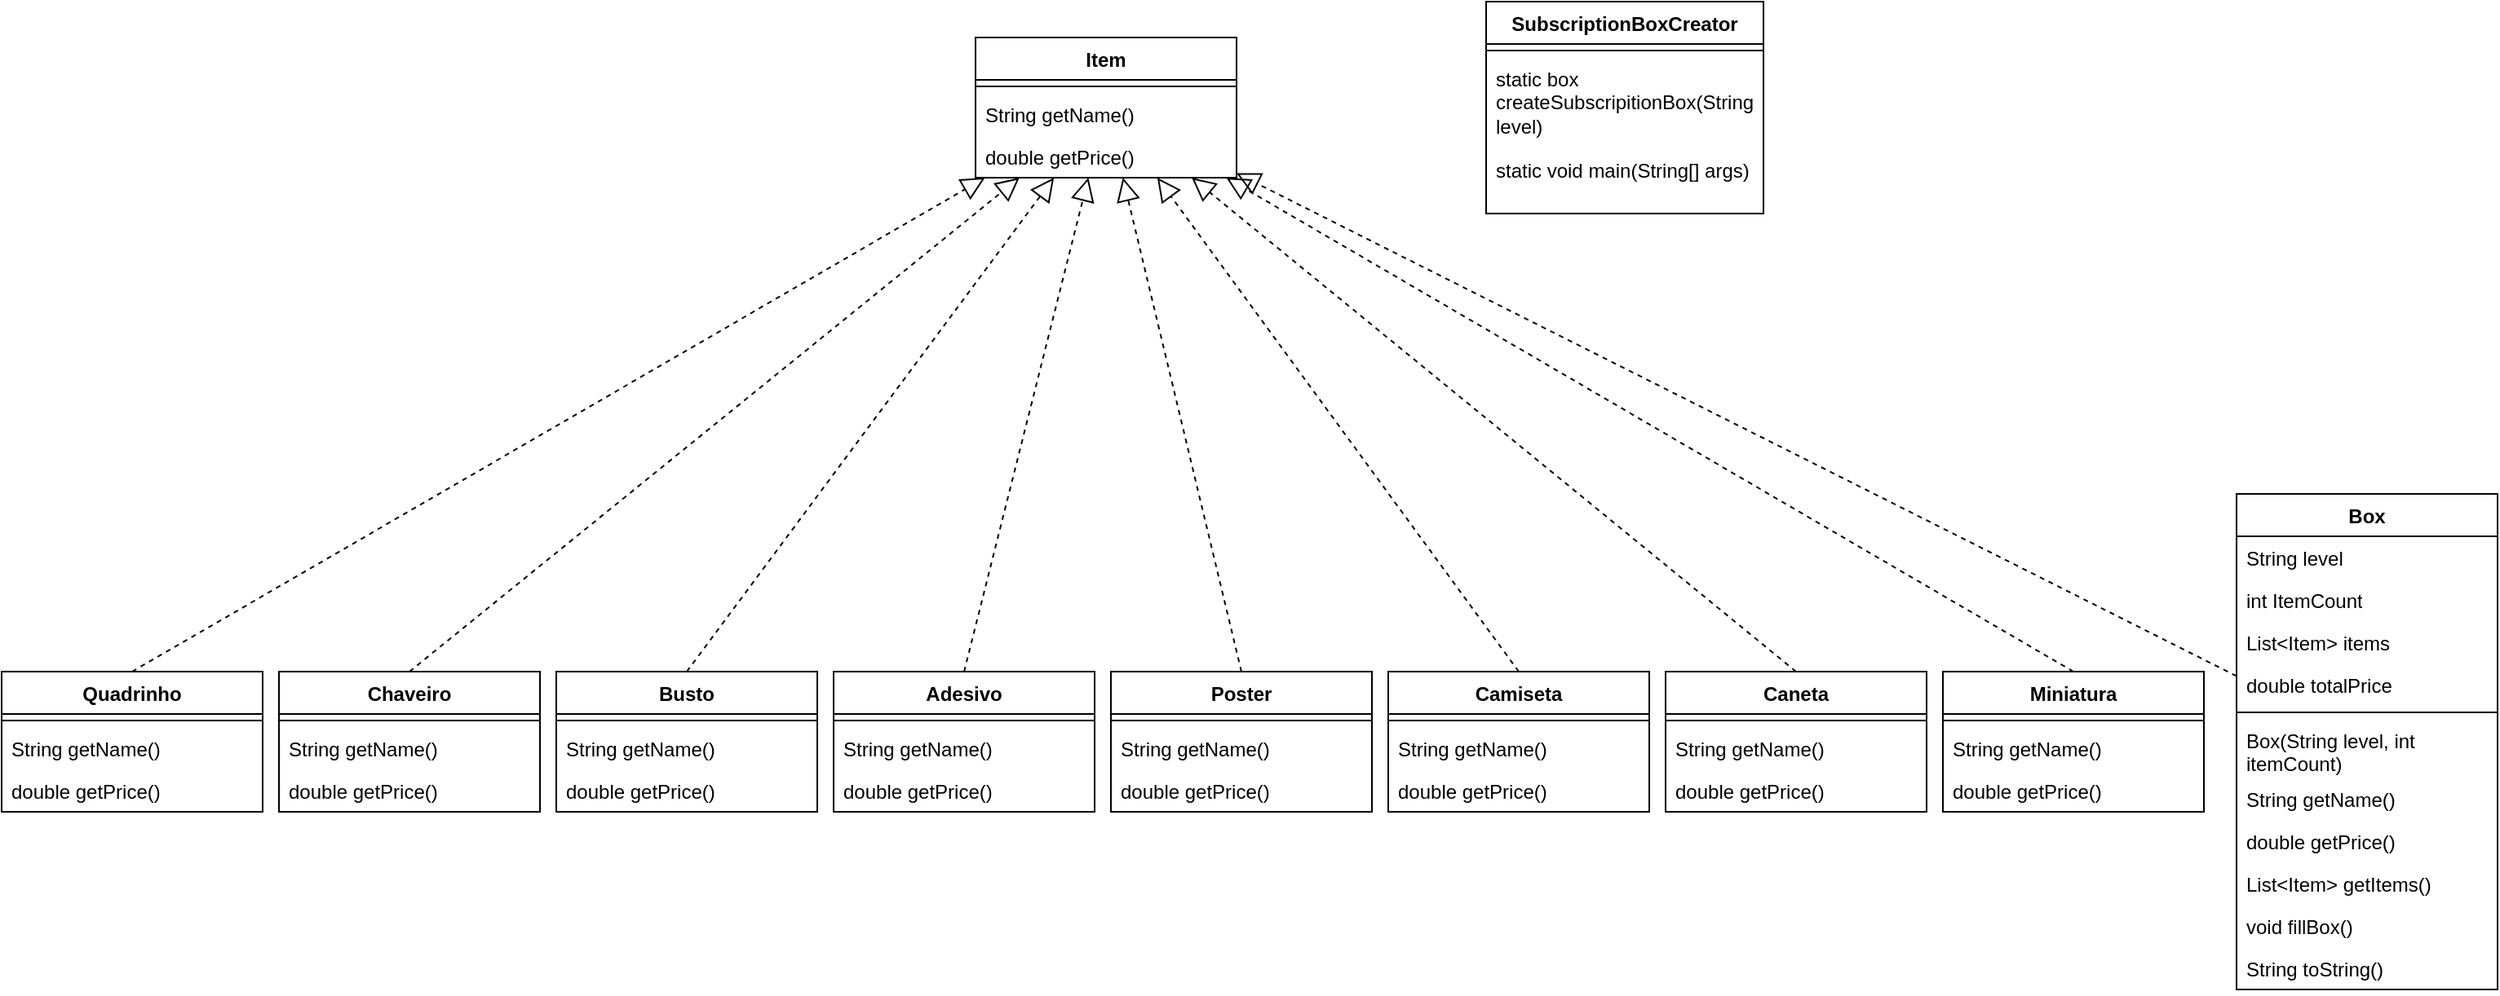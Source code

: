 <mxfile version="24.7.6">
  <diagram name="Página-1" id="5DcVLyNoSYGr7p5s4-BZ">
    <mxGraphModel dx="1656" dy="1882" grid="1" gridSize="10" guides="1" tooltips="1" connect="1" arrows="1" fold="1" page="1" pageScale="1" pageWidth="827" pageHeight="1169" math="0" shadow="0">
      <root>
        <mxCell id="0" />
        <mxCell id="1" parent="0" />
        <mxCell id="o2eflujM9uOASNWzh4Di-1" value="Quadrinho" style="swimlane;fontStyle=1;align=center;verticalAlign=top;childLayout=stackLayout;horizontal=1;startSize=26;horizontalStack=0;resizeParent=1;resizeParentMax=0;resizeLast=0;collapsible=1;marginBottom=0;whiteSpace=wrap;html=1;" vertex="1" parent="1">
          <mxGeometry x="70" y="259" width="160" height="86" as="geometry" />
        </mxCell>
        <mxCell id="o2eflujM9uOASNWzh4Di-3" value="" style="line;strokeWidth=1;fillColor=none;align=left;verticalAlign=middle;spacingTop=-1;spacingLeft=3;spacingRight=3;rotatable=0;labelPosition=right;points=[];portConstraint=eastwest;strokeColor=inherit;" vertex="1" parent="o2eflujM9uOASNWzh4Di-1">
          <mxGeometry y="26" width="160" height="8" as="geometry" />
        </mxCell>
        <mxCell id="o2eflujM9uOASNWzh4Di-4" value="String getName()" style="text;strokeColor=none;fillColor=none;align=left;verticalAlign=top;spacingLeft=4;spacingRight=4;overflow=hidden;rotatable=0;points=[[0,0.5],[1,0.5]];portConstraint=eastwest;whiteSpace=wrap;html=1;" vertex="1" parent="o2eflujM9uOASNWzh4Di-1">
          <mxGeometry y="34" width="160" height="26" as="geometry" />
        </mxCell>
        <mxCell id="o2eflujM9uOASNWzh4Di-5" value="double getPrice()" style="text;strokeColor=none;fillColor=none;align=left;verticalAlign=top;spacingLeft=4;spacingRight=4;overflow=hidden;rotatable=0;points=[[0,0.5],[1,0.5]];portConstraint=eastwest;whiteSpace=wrap;html=1;" vertex="1" parent="o2eflujM9uOASNWzh4Di-1">
          <mxGeometry y="60" width="160" height="26" as="geometry" />
        </mxCell>
        <mxCell id="o2eflujM9uOASNWzh4Di-6" value="SubscriptionBoxCreator" style="swimlane;fontStyle=1;align=center;verticalAlign=top;childLayout=stackLayout;horizontal=1;startSize=26;horizontalStack=0;resizeParent=1;resizeParentMax=0;resizeLast=0;collapsible=1;marginBottom=0;whiteSpace=wrap;html=1;" vertex="1" parent="1">
          <mxGeometry x="980" y="-152" width="170" height="130" as="geometry" />
        </mxCell>
        <mxCell id="o2eflujM9uOASNWzh4Di-7" value="" style="line;strokeWidth=1;fillColor=none;align=left;verticalAlign=middle;spacingTop=-1;spacingLeft=3;spacingRight=3;rotatable=0;labelPosition=right;points=[];portConstraint=eastwest;strokeColor=inherit;" vertex="1" parent="o2eflujM9uOASNWzh4Di-6">
          <mxGeometry y="26" width="170" height="8" as="geometry" />
        </mxCell>
        <mxCell id="o2eflujM9uOASNWzh4Di-8" value="static box createSubscripitionBox(String level)" style="text;strokeColor=none;fillColor=none;align=left;verticalAlign=top;spacingLeft=4;spacingRight=4;overflow=hidden;rotatable=0;points=[[0,0.5],[1,0.5]];portConstraint=eastwest;whiteSpace=wrap;html=1;" vertex="1" parent="o2eflujM9uOASNWzh4Di-6">
          <mxGeometry y="34" width="170" height="56" as="geometry" />
        </mxCell>
        <mxCell id="o2eflujM9uOASNWzh4Di-10" value="static void main(String[] args)" style="text;strokeColor=none;fillColor=none;align=left;verticalAlign=top;spacingLeft=4;spacingRight=4;overflow=hidden;rotatable=0;points=[[0,0.5],[1,0.5]];portConstraint=eastwest;whiteSpace=wrap;html=1;" vertex="1" parent="o2eflujM9uOASNWzh4Di-6">
          <mxGeometry y="90" width="170" height="40" as="geometry" />
        </mxCell>
        <mxCell id="o2eflujM9uOASNWzh4Di-11" value="Box" style="swimlane;fontStyle=1;align=center;verticalAlign=top;childLayout=stackLayout;horizontal=1;startSize=26;horizontalStack=0;resizeParent=1;resizeParentMax=0;resizeLast=0;collapsible=1;marginBottom=0;whiteSpace=wrap;html=1;" vertex="1" parent="1">
          <mxGeometry x="1440" y="150" width="160" height="304" as="geometry" />
        </mxCell>
        <mxCell id="o2eflujM9uOASNWzh4Di-19" value="String level" style="text;strokeColor=none;fillColor=none;align=left;verticalAlign=top;spacingLeft=4;spacingRight=4;overflow=hidden;rotatable=0;points=[[0,0.5],[1,0.5]];portConstraint=eastwest;whiteSpace=wrap;html=1;" vertex="1" parent="o2eflujM9uOASNWzh4Di-11">
          <mxGeometry y="26" width="160" height="26" as="geometry" />
        </mxCell>
        <mxCell id="o2eflujM9uOASNWzh4Di-20" value="int ItemCount" style="text;strokeColor=none;fillColor=none;align=left;verticalAlign=top;spacingLeft=4;spacingRight=4;overflow=hidden;rotatable=0;points=[[0,0.5],[1,0.5]];portConstraint=eastwest;whiteSpace=wrap;html=1;" vertex="1" parent="o2eflujM9uOASNWzh4Di-11">
          <mxGeometry y="52" width="160" height="26" as="geometry" />
        </mxCell>
        <mxCell id="o2eflujM9uOASNWzh4Di-21" value="List&amp;lt;Item&amp;gt; items" style="text;strokeColor=none;fillColor=none;align=left;verticalAlign=top;spacingLeft=4;spacingRight=4;overflow=hidden;rotatable=0;points=[[0,0.5],[1,0.5]];portConstraint=eastwest;whiteSpace=wrap;html=1;" vertex="1" parent="o2eflujM9uOASNWzh4Di-11">
          <mxGeometry y="78" width="160" height="26" as="geometry" />
        </mxCell>
        <mxCell id="o2eflujM9uOASNWzh4Di-22" value="double totalPrice" style="text;strokeColor=none;fillColor=none;align=left;verticalAlign=top;spacingLeft=4;spacingRight=4;overflow=hidden;rotatable=0;points=[[0,0.5],[1,0.5]];portConstraint=eastwest;whiteSpace=wrap;html=1;" vertex="1" parent="o2eflujM9uOASNWzh4Di-11">
          <mxGeometry y="104" width="160" height="26" as="geometry" />
        </mxCell>
        <mxCell id="o2eflujM9uOASNWzh4Di-12" value="" style="line;strokeWidth=1;fillColor=none;align=left;verticalAlign=middle;spacingTop=-1;spacingLeft=3;spacingRight=3;rotatable=0;labelPosition=right;points=[];portConstraint=eastwest;strokeColor=inherit;" vertex="1" parent="o2eflujM9uOASNWzh4Di-11">
          <mxGeometry y="130" width="160" height="8" as="geometry" />
        </mxCell>
        <mxCell id="o2eflujM9uOASNWzh4Di-13" value="Box(String level, int itemCount)" style="text;strokeColor=none;fillColor=none;align=left;verticalAlign=top;spacingLeft=4;spacingRight=4;overflow=hidden;rotatable=0;points=[[0,0.5],[1,0.5]];portConstraint=eastwest;whiteSpace=wrap;html=1;" vertex="1" parent="o2eflujM9uOASNWzh4Di-11">
          <mxGeometry y="138" width="160" height="36" as="geometry" />
        </mxCell>
        <mxCell id="o2eflujM9uOASNWzh4Di-14" value="String getName()" style="text;strokeColor=none;fillColor=none;align=left;verticalAlign=top;spacingLeft=4;spacingRight=4;overflow=hidden;rotatable=0;points=[[0,0.5],[1,0.5]];portConstraint=eastwest;whiteSpace=wrap;html=1;" vertex="1" parent="o2eflujM9uOASNWzh4Di-11">
          <mxGeometry y="174" width="160" height="26" as="geometry" />
        </mxCell>
        <mxCell id="o2eflujM9uOASNWzh4Di-15" value="double getPrice()" style="text;strokeColor=none;fillColor=none;align=left;verticalAlign=top;spacingLeft=4;spacingRight=4;overflow=hidden;rotatable=0;points=[[0,0.5],[1,0.5]];portConstraint=eastwest;whiteSpace=wrap;html=1;" vertex="1" parent="o2eflujM9uOASNWzh4Di-11">
          <mxGeometry y="200" width="160" height="26" as="geometry" />
        </mxCell>
        <mxCell id="o2eflujM9uOASNWzh4Di-16" value="List&amp;lt;Item&amp;gt; getItems()" style="text;strokeColor=none;fillColor=none;align=left;verticalAlign=top;spacingLeft=4;spacingRight=4;overflow=hidden;rotatable=0;points=[[0,0.5],[1,0.5]];portConstraint=eastwest;whiteSpace=wrap;html=1;" vertex="1" parent="o2eflujM9uOASNWzh4Di-11">
          <mxGeometry y="226" width="160" height="26" as="geometry" />
        </mxCell>
        <mxCell id="o2eflujM9uOASNWzh4Di-17" value="void fillBox()" style="text;strokeColor=none;fillColor=none;align=left;verticalAlign=top;spacingLeft=4;spacingRight=4;overflow=hidden;rotatable=0;points=[[0,0.5],[1,0.5]];portConstraint=eastwest;whiteSpace=wrap;html=1;" vertex="1" parent="o2eflujM9uOASNWzh4Di-11">
          <mxGeometry y="252" width="160" height="26" as="geometry" />
        </mxCell>
        <mxCell id="o2eflujM9uOASNWzh4Di-18" value="String toString()" style="text;strokeColor=none;fillColor=none;align=left;verticalAlign=top;spacingLeft=4;spacingRight=4;overflow=hidden;rotatable=0;points=[[0,0.5],[1,0.5]];portConstraint=eastwest;whiteSpace=wrap;html=1;" vertex="1" parent="o2eflujM9uOASNWzh4Di-11">
          <mxGeometry y="278" width="160" height="26" as="geometry" />
        </mxCell>
        <mxCell id="o2eflujM9uOASNWzh4Di-23" value="Item" style="swimlane;fontStyle=1;align=center;verticalAlign=top;childLayout=stackLayout;horizontal=1;startSize=26;horizontalStack=0;resizeParent=1;resizeParentMax=0;resizeLast=0;collapsible=1;marginBottom=0;whiteSpace=wrap;html=1;" vertex="1" parent="1">
          <mxGeometry x="667" y="-130" width="160" height="86" as="geometry" />
        </mxCell>
        <mxCell id="o2eflujM9uOASNWzh4Di-24" value="" style="line;strokeWidth=1;fillColor=none;align=left;verticalAlign=middle;spacingTop=-1;spacingLeft=3;spacingRight=3;rotatable=0;labelPosition=right;points=[];portConstraint=eastwest;strokeColor=inherit;" vertex="1" parent="o2eflujM9uOASNWzh4Di-23">
          <mxGeometry y="26" width="160" height="8" as="geometry" />
        </mxCell>
        <mxCell id="o2eflujM9uOASNWzh4Di-25" value="String getName()" style="text;strokeColor=none;fillColor=none;align=left;verticalAlign=top;spacingLeft=4;spacingRight=4;overflow=hidden;rotatable=0;points=[[0,0.5],[1,0.5]];portConstraint=eastwest;whiteSpace=wrap;html=1;" vertex="1" parent="o2eflujM9uOASNWzh4Di-23">
          <mxGeometry y="34" width="160" height="26" as="geometry" />
        </mxCell>
        <mxCell id="o2eflujM9uOASNWzh4Di-26" value="double getPrice()" style="text;strokeColor=none;fillColor=none;align=left;verticalAlign=top;spacingLeft=4;spacingRight=4;overflow=hidden;rotatable=0;points=[[0,0.5],[1,0.5]];portConstraint=eastwest;whiteSpace=wrap;html=1;" vertex="1" parent="o2eflujM9uOASNWzh4Di-23">
          <mxGeometry y="60" width="160" height="26" as="geometry" />
        </mxCell>
        <mxCell id="o2eflujM9uOASNWzh4Di-27" value="Chaveiro" style="swimlane;fontStyle=1;align=center;verticalAlign=top;childLayout=stackLayout;horizontal=1;startSize=26;horizontalStack=0;resizeParent=1;resizeParentMax=0;resizeLast=0;collapsible=1;marginBottom=0;whiteSpace=wrap;html=1;" vertex="1" parent="1">
          <mxGeometry x="240" y="259" width="160" height="86" as="geometry" />
        </mxCell>
        <mxCell id="o2eflujM9uOASNWzh4Di-28" value="" style="line;strokeWidth=1;fillColor=none;align=left;verticalAlign=middle;spacingTop=-1;spacingLeft=3;spacingRight=3;rotatable=0;labelPosition=right;points=[];portConstraint=eastwest;strokeColor=inherit;" vertex="1" parent="o2eflujM9uOASNWzh4Di-27">
          <mxGeometry y="26" width="160" height="8" as="geometry" />
        </mxCell>
        <mxCell id="o2eflujM9uOASNWzh4Di-29" value="String getName()" style="text;strokeColor=none;fillColor=none;align=left;verticalAlign=top;spacingLeft=4;spacingRight=4;overflow=hidden;rotatable=0;points=[[0,0.5],[1,0.5]];portConstraint=eastwest;whiteSpace=wrap;html=1;" vertex="1" parent="o2eflujM9uOASNWzh4Di-27">
          <mxGeometry y="34" width="160" height="26" as="geometry" />
        </mxCell>
        <mxCell id="o2eflujM9uOASNWzh4Di-30" value="double getPrice()" style="text;strokeColor=none;fillColor=none;align=left;verticalAlign=top;spacingLeft=4;spacingRight=4;overflow=hidden;rotatable=0;points=[[0,0.5],[1,0.5]];portConstraint=eastwest;whiteSpace=wrap;html=1;" vertex="1" parent="o2eflujM9uOASNWzh4Di-27">
          <mxGeometry y="60" width="160" height="26" as="geometry" />
        </mxCell>
        <mxCell id="o2eflujM9uOASNWzh4Di-31" value="Busto" style="swimlane;fontStyle=1;align=center;verticalAlign=top;childLayout=stackLayout;horizontal=1;startSize=26;horizontalStack=0;resizeParent=1;resizeParentMax=0;resizeLast=0;collapsible=1;marginBottom=0;whiteSpace=wrap;html=1;" vertex="1" parent="1">
          <mxGeometry x="410" y="259" width="160" height="86" as="geometry" />
        </mxCell>
        <mxCell id="o2eflujM9uOASNWzh4Di-32" value="" style="line;strokeWidth=1;fillColor=none;align=left;verticalAlign=middle;spacingTop=-1;spacingLeft=3;spacingRight=3;rotatable=0;labelPosition=right;points=[];portConstraint=eastwest;strokeColor=inherit;" vertex="1" parent="o2eflujM9uOASNWzh4Di-31">
          <mxGeometry y="26" width="160" height="8" as="geometry" />
        </mxCell>
        <mxCell id="o2eflujM9uOASNWzh4Di-33" value="String getName()" style="text;strokeColor=none;fillColor=none;align=left;verticalAlign=top;spacingLeft=4;spacingRight=4;overflow=hidden;rotatable=0;points=[[0,0.5],[1,0.5]];portConstraint=eastwest;whiteSpace=wrap;html=1;" vertex="1" parent="o2eflujM9uOASNWzh4Di-31">
          <mxGeometry y="34" width="160" height="26" as="geometry" />
        </mxCell>
        <mxCell id="o2eflujM9uOASNWzh4Di-34" value="double getPrice()" style="text;strokeColor=none;fillColor=none;align=left;verticalAlign=top;spacingLeft=4;spacingRight=4;overflow=hidden;rotatable=0;points=[[0,0.5],[1,0.5]];portConstraint=eastwest;whiteSpace=wrap;html=1;" vertex="1" parent="o2eflujM9uOASNWzh4Di-31">
          <mxGeometry y="60" width="160" height="26" as="geometry" />
        </mxCell>
        <mxCell id="o2eflujM9uOASNWzh4Di-35" value="Adesivo" style="swimlane;fontStyle=1;align=center;verticalAlign=top;childLayout=stackLayout;horizontal=1;startSize=26;horizontalStack=0;resizeParent=1;resizeParentMax=0;resizeLast=0;collapsible=1;marginBottom=0;whiteSpace=wrap;html=1;" vertex="1" parent="1">
          <mxGeometry x="580" y="259" width="160" height="86" as="geometry" />
        </mxCell>
        <mxCell id="o2eflujM9uOASNWzh4Di-36" value="" style="line;strokeWidth=1;fillColor=none;align=left;verticalAlign=middle;spacingTop=-1;spacingLeft=3;spacingRight=3;rotatable=0;labelPosition=right;points=[];portConstraint=eastwest;strokeColor=inherit;" vertex="1" parent="o2eflujM9uOASNWzh4Di-35">
          <mxGeometry y="26" width="160" height="8" as="geometry" />
        </mxCell>
        <mxCell id="o2eflujM9uOASNWzh4Di-37" value="String getName()" style="text;strokeColor=none;fillColor=none;align=left;verticalAlign=top;spacingLeft=4;spacingRight=4;overflow=hidden;rotatable=0;points=[[0,0.5],[1,0.5]];portConstraint=eastwest;whiteSpace=wrap;html=1;" vertex="1" parent="o2eflujM9uOASNWzh4Di-35">
          <mxGeometry y="34" width="160" height="26" as="geometry" />
        </mxCell>
        <mxCell id="o2eflujM9uOASNWzh4Di-38" value="double getPrice()" style="text;strokeColor=none;fillColor=none;align=left;verticalAlign=top;spacingLeft=4;spacingRight=4;overflow=hidden;rotatable=0;points=[[0,0.5],[1,0.5]];portConstraint=eastwest;whiteSpace=wrap;html=1;" vertex="1" parent="o2eflujM9uOASNWzh4Di-35">
          <mxGeometry y="60" width="160" height="26" as="geometry" />
        </mxCell>
        <mxCell id="o2eflujM9uOASNWzh4Di-39" value="Poster" style="swimlane;fontStyle=1;align=center;verticalAlign=top;childLayout=stackLayout;horizontal=1;startSize=26;horizontalStack=0;resizeParent=1;resizeParentMax=0;resizeLast=0;collapsible=1;marginBottom=0;whiteSpace=wrap;html=1;" vertex="1" parent="1">
          <mxGeometry x="750" y="259" width="160" height="86" as="geometry" />
        </mxCell>
        <mxCell id="o2eflujM9uOASNWzh4Di-40" value="" style="line;strokeWidth=1;fillColor=none;align=left;verticalAlign=middle;spacingTop=-1;spacingLeft=3;spacingRight=3;rotatable=0;labelPosition=right;points=[];portConstraint=eastwest;strokeColor=inherit;" vertex="1" parent="o2eflujM9uOASNWzh4Di-39">
          <mxGeometry y="26" width="160" height="8" as="geometry" />
        </mxCell>
        <mxCell id="o2eflujM9uOASNWzh4Di-41" value="String getName()" style="text;strokeColor=none;fillColor=none;align=left;verticalAlign=top;spacingLeft=4;spacingRight=4;overflow=hidden;rotatable=0;points=[[0,0.5],[1,0.5]];portConstraint=eastwest;whiteSpace=wrap;html=1;" vertex="1" parent="o2eflujM9uOASNWzh4Di-39">
          <mxGeometry y="34" width="160" height="26" as="geometry" />
        </mxCell>
        <mxCell id="o2eflujM9uOASNWzh4Di-42" value="double getPrice()" style="text;strokeColor=none;fillColor=none;align=left;verticalAlign=top;spacingLeft=4;spacingRight=4;overflow=hidden;rotatable=0;points=[[0,0.5],[1,0.5]];portConstraint=eastwest;whiteSpace=wrap;html=1;" vertex="1" parent="o2eflujM9uOASNWzh4Di-39">
          <mxGeometry y="60" width="160" height="26" as="geometry" />
        </mxCell>
        <mxCell id="o2eflujM9uOASNWzh4Di-43" value="Camiseta" style="swimlane;fontStyle=1;align=center;verticalAlign=top;childLayout=stackLayout;horizontal=1;startSize=26;horizontalStack=0;resizeParent=1;resizeParentMax=0;resizeLast=0;collapsible=1;marginBottom=0;whiteSpace=wrap;html=1;" vertex="1" parent="1">
          <mxGeometry x="920" y="259" width="160" height="86" as="geometry" />
        </mxCell>
        <mxCell id="o2eflujM9uOASNWzh4Di-44" value="" style="line;strokeWidth=1;fillColor=none;align=left;verticalAlign=middle;spacingTop=-1;spacingLeft=3;spacingRight=3;rotatable=0;labelPosition=right;points=[];portConstraint=eastwest;strokeColor=inherit;" vertex="1" parent="o2eflujM9uOASNWzh4Di-43">
          <mxGeometry y="26" width="160" height="8" as="geometry" />
        </mxCell>
        <mxCell id="o2eflujM9uOASNWzh4Di-45" value="String getName()" style="text;strokeColor=none;fillColor=none;align=left;verticalAlign=top;spacingLeft=4;spacingRight=4;overflow=hidden;rotatable=0;points=[[0,0.5],[1,0.5]];portConstraint=eastwest;whiteSpace=wrap;html=1;" vertex="1" parent="o2eflujM9uOASNWzh4Di-43">
          <mxGeometry y="34" width="160" height="26" as="geometry" />
        </mxCell>
        <mxCell id="o2eflujM9uOASNWzh4Di-46" value="double getPrice()" style="text;strokeColor=none;fillColor=none;align=left;verticalAlign=top;spacingLeft=4;spacingRight=4;overflow=hidden;rotatable=0;points=[[0,0.5],[1,0.5]];portConstraint=eastwest;whiteSpace=wrap;html=1;" vertex="1" parent="o2eflujM9uOASNWzh4Di-43">
          <mxGeometry y="60" width="160" height="26" as="geometry" />
        </mxCell>
        <mxCell id="o2eflujM9uOASNWzh4Di-47" value="Caneta" style="swimlane;fontStyle=1;align=center;verticalAlign=top;childLayout=stackLayout;horizontal=1;startSize=26;horizontalStack=0;resizeParent=1;resizeParentMax=0;resizeLast=0;collapsible=1;marginBottom=0;whiteSpace=wrap;html=1;" vertex="1" parent="1">
          <mxGeometry x="1090" y="259" width="160" height="86" as="geometry" />
        </mxCell>
        <mxCell id="o2eflujM9uOASNWzh4Di-48" value="" style="line;strokeWidth=1;fillColor=none;align=left;verticalAlign=middle;spacingTop=-1;spacingLeft=3;spacingRight=3;rotatable=0;labelPosition=right;points=[];portConstraint=eastwest;strokeColor=inherit;" vertex="1" parent="o2eflujM9uOASNWzh4Di-47">
          <mxGeometry y="26" width="160" height="8" as="geometry" />
        </mxCell>
        <mxCell id="o2eflujM9uOASNWzh4Di-49" value="String getName()" style="text;strokeColor=none;fillColor=none;align=left;verticalAlign=top;spacingLeft=4;spacingRight=4;overflow=hidden;rotatable=0;points=[[0,0.5],[1,0.5]];portConstraint=eastwest;whiteSpace=wrap;html=1;" vertex="1" parent="o2eflujM9uOASNWzh4Di-47">
          <mxGeometry y="34" width="160" height="26" as="geometry" />
        </mxCell>
        <mxCell id="o2eflujM9uOASNWzh4Di-50" value="double getPrice()" style="text;strokeColor=none;fillColor=none;align=left;verticalAlign=top;spacingLeft=4;spacingRight=4;overflow=hidden;rotatable=0;points=[[0,0.5],[1,0.5]];portConstraint=eastwest;whiteSpace=wrap;html=1;" vertex="1" parent="o2eflujM9uOASNWzh4Di-47">
          <mxGeometry y="60" width="160" height="26" as="geometry" />
        </mxCell>
        <mxCell id="o2eflujM9uOASNWzh4Di-51" value="Miniatura" style="swimlane;fontStyle=1;align=center;verticalAlign=top;childLayout=stackLayout;horizontal=1;startSize=26;horizontalStack=0;resizeParent=1;resizeParentMax=0;resizeLast=0;collapsible=1;marginBottom=0;whiteSpace=wrap;html=1;" vertex="1" parent="1">
          <mxGeometry x="1260" y="259" width="160" height="86" as="geometry" />
        </mxCell>
        <mxCell id="o2eflujM9uOASNWzh4Di-52" value="" style="line;strokeWidth=1;fillColor=none;align=left;verticalAlign=middle;spacingTop=-1;spacingLeft=3;spacingRight=3;rotatable=0;labelPosition=right;points=[];portConstraint=eastwest;strokeColor=inherit;" vertex="1" parent="o2eflujM9uOASNWzh4Di-51">
          <mxGeometry y="26" width="160" height="8" as="geometry" />
        </mxCell>
        <mxCell id="o2eflujM9uOASNWzh4Di-53" value="String getName()" style="text;strokeColor=none;fillColor=none;align=left;verticalAlign=top;spacingLeft=4;spacingRight=4;overflow=hidden;rotatable=0;points=[[0,0.5],[1,0.5]];portConstraint=eastwest;whiteSpace=wrap;html=1;" vertex="1" parent="o2eflujM9uOASNWzh4Di-51">
          <mxGeometry y="34" width="160" height="26" as="geometry" />
        </mxCell>
        <mxCell id="o2eflujM9uOASNWzh4Di-54" value="double getPrice()" style="text;strokeColor=none;fillColor=none;align=left;verticalAlign=top;spacingLeft=4;spacingRight=4;overflow=hidden;rotatable=0;points=[[0,0.5],[1,0.5]];portConstraint=eastwest;whiteSpace=wrap;html=1;" vertex="1" parent="o2eflujM9uOASNWzh4Di-51">
          <mxGeometry y="60" width="160" height="26" as="geometry" />
        </mxCell>
        <mxCell id="o2eflujM9uOASNWzh4Di-55" value="" style="endArrow=block;dashed=1;endFill=0;endSize=12;html=1;rounded=0;exitX=0.5;exitY=0;exitDx=0;exitDy=0;" edge="1" parent="1" source="o2eflujM9uOASNWzh4Di-1" target="o2eflujM9uOASNWzh4Di-23">
          <mxGeometry width="160" relative="1" as="geometry">
            <mxPoint x="840" y="540" as="sourcePoint" />
            <mxPoint x="1000" y="540" as="targetPoint" />
          </mxGeometry>
        </mxCell>
        <mxCell id="o2eflujM9uOASNWzh4Di-56" value="" style="endArrow=block;dashed=1;endFill=0;endSize=12;html=1;rounded=0;exitX=0.5;exitY=0;exitDx=0;exitDy=0;" edge="1" parent="1" source="o2eflujM9uOASNWzh4Di-27" target="o2eflujM9uOASNWzh4Di-23">
          <mxGeometry width="160" relative="1" as="geometry">
            <mxPoint x="780" y="350" as="sourcePoint" />
            <mxPoint x="940" y="350" as="targetPoint" />
          </mxGeometry>
        </mxCell>
        <mxCell id="o2eflujM9uOASNWzh4Di-57" value="" style="endArrow=block;dashed=1;endFill=0;endSize=12;html=1;rounded=0;exitX=0.5;exitY=0;exitDx=0;exitDy=0;" edge="1" parent="1" source="o2eflujM9uOASNWzh4Di-31" target="o2eflujM9uOASNWzh4Di-23">
          <mxGeometry width="160" relative="1" as="geometry">
            <mxPoint x="330" y="269" as="sourcePoint" />
            <mxPoint x="677" y="137" as="targetPoint" />
          </mxGeometry>
        </mxCell>
        <mxCell id="o2eflujM9uOASNWzh4Di-58" value="" style="endArrow=block;dashed=1;endFill=0;endSize=12;html=1;rounded=0;exitX=0.5;exitY=0;exitDx=0;exitDy=0;" edge="1" parent="1" source="o2eflujM9uOASNWzh4Di-35" target="o2eflujM9uOASNWzh4Di-23">
          <mxGeometry width="160" relative="1" as="geometry">
            <mxPoint x="340" y="279" as="sourcePoint" />
            <mxPoint x="687" y="147" as="targetPoint" />
          </mxGeometry>
        </mxCell>
        <mxCell id="o2eflujM9uOASNWzh4Di-59" value="" style="endArrow=block;dashed=1;endFill=0;endSize=12;html=1;rounded=0;exitX=0.5;exitY=0;exitDx=0;exitDy=0;" edge="1" parent="1" source="o2eflujM9uOASNWzh4Di-39" target="o2eflujM9uOASNWzh4Di-23">
          <mxGeometry width="160" relative="1" as="geometry">
            <mxPoint x="670" y="269" as="sourcePoint" />
            <mxPoint x="734" y="150" as="targetPoint" />
          </mxGeometry>
        </mxCell>
        <mxCell id="o2eflujM9uOASNWzh4Di-60" value="" style="endArrow=block;dashed=1;endFill=0;endSize=12;html=1;rounded=0;exitX=0.5;exitY=0;exitDx=0;exitDy=0;" edge="1" parent="1" source="o2eflujM9uOASNWzh4Di-43" target="o2eflujM9uOASNWzh4Di-23">
          <mxGeometry width="160" relative="1" as="geometry">
            <mxPoint x="840" y="269" as="sourcePoint" />
            <mxPoint x="779" y="150" as="targetPoint" />
          </mxGeometry>
        </mxCell>
        <mxCell id="o2eflujM9uOASNWzh4Di-61" value="" style="endArrow=block;dashed=1;endFill=0;endSize=12;html=1;rounded=0;exitX=0.5;exitY=0;exitDx=0;exitDy=0;" edge="1" parent="1" source="o2eflujM9uOASNWzh4Di-47" target="o2eflujM9uOASNWzh4Di-23">
          <mxGeometry width="160" relative="1" as="geometry">
            <mxPoint x="1010" y="269" as="sourcePoint" />
            <mxPoint x="824" y="150" as="targetPoint" />
          </mxGeometry>
        </mxCell>
        <mxCell id="o2eflujM9uOASNWzh4Di-62" value="" style="endArrow=block;dashed=1;endFill=0;endSize=12;html=1;rounded=0;exitX=0.5;exitY=0;exitDx=0;exitDy=0;" edge="1" parent="1" source="o2eflujM9uOASNWzh4Di-51" target="o2eflujM9uOASNWzh4Di-23">
          <mxGeometry width="160" relative="1" as="geometry">
            <mxPoint x="1180" y="269" as="sourcePoint" />
            <mxPoint x="837" y="138" as="targetPoint" />
          </mxGeometry>
        </mxCell>
        <mxCell id="o2eflujM9uOASNWzh4Di-63" value="" style="endArrow=block;dashed=1;endFill=0;endSize=12;html=1;rounded=0;" edge="1" parent="1" source="o2eflujM9uOASNWzh4Di-11" target="o2eflujM9uOASNWzh4Di-23">
          <mxGeometry width="160" relative="1" as="geometry">
            <mxPoint x="780" y="350" as="sourcePoint" />
            <mxPoint x="940" y="350" as="targetPoint" />
          </mxGeometry>
        </mxCell>
      </root>
    </mxGraphModel>
  </diagram>
</mxfile>
